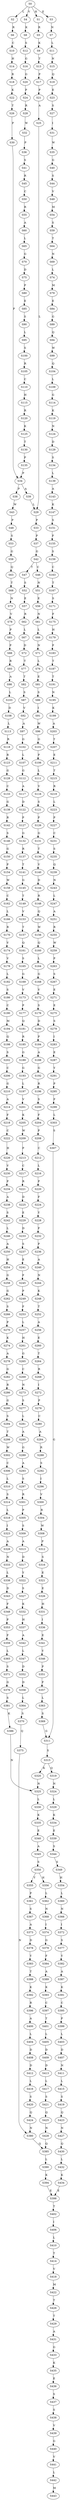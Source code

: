 strict digraph  {
	S0 -> S1 [ label = H ];
	S0 -> S2 [ label = L ];
	S0 -> S3 [ label = E ];
	S0 -> S4 [ label = V ];
	S1 -> S5 [ label = R ];
	S2 -> S6 [ label = R ];
	S3 -> S7 [ label = N ];
	S4 -> S8 [ label = K ];
	S5 -> S9 [ label = K ];
	S6 -> S10 [ label = C ];
	S7 -> S11 [ label = L ];
	S8 -> S12 [ label = S ];
	S9 -> S13 [ label = T ];
	S10 -> S14 [ label = H ];
	S11 -> S15 [ label = N ];
	S12 -> S16 [ label = G ];
	S13 -> S17 [ label = P ];
	S14 -> S18 [ label = R ];
	S15 -> S19 [ label = Q ];
	S16 -> S20 [ label = G ];
	S17 -> S21 [ label = P ];
	S18 -> S22 [ label = K ];
	S19 -> S23 [ label = E ];
	S20 -> S24 [ label = P ];
	S21 -> S25 [ label = A ];
	S22 -> S26 [ label = T ];
	S23 -> S27 [ label = S ];
	S24 -> S28 [ label = R ];
	S25 -> S29 [ label = L ];
	S26 -> S30 [ label = P ];
	S27 -> S31 [ label = I ];
	S28 -> S32 [ label = W ];
	S29 -> S33 [ label = P ];
	S30 -> S34 [ label = P ];
	S31 -> S35 [ label = W ];
	S32 -> S36 [ label = P ];
	S33 -> S37 [ label = P ];
	S34 -> S38 [ label = P ];
	S34 -> S39 [ label = A ];
	S35 -> S40 [ label = G ];
	S36 -> S41 [ label = S ];
	S37 -> S42 [ label = G ];
	S38 -> S43 [ label = W ];
	S39 -> S29 [ label = L ];
	S40 -> S44 [ label = S ];
	S41 -> S45 [ label = R ];
	S42 -> S46 [ label = C ];
	S42 -> S47 [ label = T ];
	S43 -> S48 [ label = P ];
	S44 -> S49 [ label = V ];
	S45 -> S50 [ label = C ];
	S46 -> S51 [ label = N ];
	S47 -> S52 [ label = S ];
	S48 -> S53 [ label = S ];
	S49 -> S54 [ label = M ];
	S50 -> S55 [ label = R ];
	S51 -> S56 [ label = E ];
	S52 -> S57 [ label = E ];
	S53 -> S58 [ label = G ];
	S54 -> S59 [ label = S ];
	S55 -> S60 [ label = A ];
	S56 -> S61 [ label = N ];
	S57 -> S62 [ label = R ];
	S58 -> S63 [ label = Q ];
	S59 -> S64 [ label = T ];
	S60 -> S65 [ label = L ];
	S61 -> S66 [ label = L ];
	S62 -> S67 [ label = L ];
	S63 -> S68 [ label = T ];
	S64 -> S69 [ label = N ];
	S65 -> S70 [ label = G ];
	S66 -> S71 [ label = N ];
	S67 -> S72 [ label = D ];
	S68 -> S73 [ label = N ];
	S69 -> S74 [ label = L ];
	S70 -> S75 [ label = D ];
	S71 -> S76 [ label = L ];
	S72 -> S77 [ label = T ];
	S73 -> S78 [ label = V ];
	S74 -> S79 [ label = M ];
	S75 -> S80 [ label = P ];
	S76 -> S81 [ label = E ];
	S77 -> S82 [ label = T ];
	S78 -> S83 [ label = P ];
	S79 -> S84 [ label = E ];
	S80 -> S85 [ label = E ];
	S81 -> S86 [ label = S ];
	S82 -> S87 [ label = S ];
	S83 -> S88 [ label = P ];
	S84 -> S89 [ label = G ];
	S85 -> S90 [ label = S ];
	S86 -> S91 [ label = I ];
	S87 -> S92 [ label = V ];
	S88 -> S93 [ label = R ];
	S89 -> S94 [ label = Q ];
	S90 -> S95 [ label = L ];
	S91 -> S96 [ label = W ];
	S92 -> S97 [ label = A ];
	S93 -> S98 [ label = A ];
	S94 -> S99 [ label = W ];
	S95 -> S100 [ label = S ];
	S96 -> S101 [ label = G ];
	S97 -> S102 [ label = G ];
	S98 -> S103 [ label = L ];
	S99 -> S104 [ label = Q ];
	S100 -> S105 [ label = R ];
	S101 -> S106 [ label = P ];
	S102 -> S107 [ label = L ];
	S103 -> S108 [ label = D ];
	S104 -> S109 [ label = L ];
	S105 -> S110 [ label = C ];
	S106 -> S111 [ label = L ];
	S107 -> S112 [ label = G ];
	S108 -> S113 [ label = L ];
	S109 -> S114 [ label = G ];
	S110 -> S115 [ label = H ];
	S111 -> S116 [ label = V ];
	S112 -> S117 [ label = A ];
	S113 -> S118 [ label = R ];
	S114 -> S119 [ label = K ];
	S115 -> S120 [ label = R ];
	S116 -> S121 [ label = S ];
	S117 -> S122 [ label = D ];
	S118 -> S123 [ label = R ];
	S119 -> S124 [ label = N ];
	S120 -> S125 [ label = K ];
	S121 -> S126 [ label = P ];
	S122 -> S127 [ label = P ];
	S123 -> S128 [ label = G ];
	S124 -> S129 [ label = D ];
	S125 -> S130 [ label = T ];
	S126 -> S131 [ label = G ];
	S127 -> S132 [ label = G ];
	S128 -> S133 [ label = C ];
	S129 -> S134 [ label = S ];
	S130 -> S135 [ label = P ];
	S131 -> S136 [ label = T ];
	S132 -> S137 [ label = R ];
	S133 -> S138 [ label = G ];
	S134 -> S139 [ label = L ];
	S135 -> S34 [ label = P ];
	S136 -> S140 [ label = V ];
	S137 -> S141 [ label = T ];
	S138 -> S142 [ label = R ];
	S139 -> S143 [ label = A ];
	S140 -> S144 [ label = D ];
	S141 -> S145 [ label = G ];
	S142 -> S146 [ label = S ];
	S143 -> S147 [ label = K ];
	S144 -> S148 [ label = R ];
	S145 -> S149 [ label = T ];
	S146 -> S150 [ label = G ];
	S147 -> S151 [ label = S ];
	S148 -> S152 [ label = Q ];
	S149 -> S153 [ label = V ];
	S150 -> S154 [ label = P ];
	S151 -> S155 [ label = F ];
	S152 -> S156 [ label = W ];
	S153 -> S157 [ label = T ];
	S154 -> S158 [ label = W ];
	S155 -> S159 [ label = S ];
	S156 -> S160 [ label = Q ];
	S157 -> S161 [ label = Q ];
	S158 -> S162 [ label = C ];
	S159 -> S163 [ label = C ];
	S160 -> S164 [ label = L ];
	S161 -> S165 [ label = S ];
	S162 -> S166 [ label = L ];
	S163 -> S167 [ label = T ];
	S164 -> S168 [ label = G ];
	S165 -> S169 [ label = G ];
	S166 -> S170 [ label = R ];
	S167 -> S171 [ label = S ];
	S168 -> S172 [ label = V ];
	S169 -> S173 [ label = V ];
	S170 -> S174 [ label = V ];
	S171 -> S175 [ label = F ];
	S172 -> S176 [ label = S ];
	S173 -> S177 [ label = P ];
	S174 -> S178 [ label = V ];
	S175 -> S179 [ label = H ];
	S176 -> S180 [ label = D ];
	S177 -> S181 [ label = Q ];
	S178 -> S182 [ label = L ];
	S179 -> S183 [ label = F ];
	S180 -> S184 [ label = P ];
	S181 -> S185 [ label = R ];
	S182 -> S186 [ label = S ];
	S183 -> S187 [ label = T ];
	S184 -> S188 [ label = A ];
	S185 -> S189 [ label = G ];
	S186 -> S190 [ label = C ];
	S187 -> S191 [ label = T ];
	S188 -> S192 [ label = G ];
	S189 -> S193 [ label = G ];
	S190 -> S194 [ label = M ];
	S191 -> S195 [ label = N ];
	S192 -> S196 [ label = R ];
	S193 -> S197 [ label = L ];
	S194 -> S198 [ label = Q ];
	S195 -> S199 [ label = K ];
	S196 -> S200 [ label = S ];
	S197 -> S201 [ label = V ];
	S198 -> S202 [ label = S ];
	S199 -> S203 [ label = A ];
	S200 -> S204 [ label = F ];
	S201 -> S205 [ label = K ];
	S202 -> S206 [ label = C ];
	S203 -> S207 [ label = T ];
	S204 -> S208 [ label = P ];
	S205 -> S209 [ label = W ];
	S206 -> S210 [ label = G ];
	S207 -> S211 [ label = E ];
	S208 -> S212 [ label = C ];
	S209 -> S213 [ label = P ];
	S210 -> S214 [ label = A ];
	S211 -> S215 [ label = T ];
	S212 -> S216 [ label = L ];
	S213 -> S217 [ label = C ];
	S214 -> S218 [ label = F ];
	S215 -> S219 [ label = R ];
	S216 -> S220 [ label = P ];
	S217 -> S221 [ label = R ];
	S218 -> S222 [ label = C ];
	S219 -> S223 [ label = L ];
	S220 -> S224 [ label = F ];
	S221 -> S225 [ label = D ];
	S222 -> S226 [ label = H ];
	S223 -> S227 [ label = P ];
	S224 -> S228 [ label = Y ];
	S225 -> S229 [ label = E ];
	S226 -> S230 [ label = V ];
	S227 -> S231 [ label = C ];
	S228 -> S232 [ label = F ];
	S229 -> S233 [ label = D ];
	S230 -> S234 [ label = P ];
	S231 -> S235 [ label = S ];
	S232 -> S236 [ label = P ];
	S233 -> S237 [ label = S ];
	S234 -> S238 [ label = A ];
	S235 -> S239 [ label = Q ];
	S236 -> S240 [ label = A ];
	S237 -> S241 [ label = E ];
	S238 -> S242 [ label = S ];
	S239 -> S243 [ label = N ];
	S240 -> S244 [ label = N ];
	S241 -> S245 [ label = F ];
	S242 -> S246 [ label = L ];
	S243 -> S247 [ label = L ];
	S244 -> S248 [ label = K ];
	S245 -> S249 [ label = P ];
	S246 -> S250 [ label = A ];
	S247 -> S251 [ label = A ];
	S248 -> S252 [ label = T ];
	S249 -> S253 [ label = F ];
	S250 -> S254 [ label = H ];
	S251 -> S255 [ label = R ];
	S252 -> S256 [ label = A ];
	S253 -> S257 [ label = L ];
	S254 -> S258 [ label = G ];
	S255 -> S259 [ label = W ];
	S256 -> S260 [ label = E ];
	S257 -> S261 [ label = H ];
	S258 -> S262 [ label = G ];
	S259 -> S263 [ label = P ];
	S260 -> S264 [ label = T ];
	S261 -> S265 [ label = G ];
	S262 -> S266 [ label = S ];
	S263 -> S267 [ label = S ];
	S264 -> S268 [ label = R ];
	S265 -> S269 [ label = C ];
	S266 -> S270 [ label = P ];
	S267 -> S271 [ label = E ];
	S268 -> S272 [ label = I ];
	S269 -> S273 [ label = N ];
	S270 -> S274 [ label = K ];
	S271 -> S275 [ label = E ];
	S272 -> S276 [ label = P ];
	S273 -> S277 [ label = S ];
	S274 -> S278 [ label = A ];
	S275 -> S279 [ label = S ];
	S276 -> S280 [ label = C ];
	S277 -> S281 [ label = L ];
	S278 -> S282 [ label = G ];
	S279 -> S283 [ label = I ];
	S280 -> S284 [ label = A ];
	S281 -> S285 [ label = A ];
	S282 -> S286 [ label = R ];
	S283 -> S287 [ label = E ];
	S284 -> S288 [ label = R ];
	S285 -> S289 [ label = G ];
	S286 -> S290 [ label = G ];
	S287 -> S291 [ label = Y ];
	S288 -> S292 [ label = S ];
	S289 -> S293 [ label = A ];
	S290 -> S294 [ label = S ];
	S291 -> S295 [ label = P ];
	S292 -> S296 [ label = I ];
	S293 -> S297 [ label = S ];
	S294 -> S298 [ label = T ];
	S295 -> S299 [ label = F ];
	S296 -> S300 [ label = V ];
	S297 -> S301 [ label = R ];
	S298 -> S302 [ label = W ];
	S299 -> S303 [ label = L ];
	S300 -> S304 [ label = R ];
	S301 -> S305 [ label = P ];
	S302 -> S306 [ label = C ];
	S303 -> S307 [ label = S ];
	S304 -> S308 [ label = W ];
	S305 -> S309 [ label = S ];
	S306 -> S310 [ label = L ];
	S307 -> S311 [ label = G ];
	S308 -> S312 [ label = P ];
	S309 -> S313 [ label = A ];
	S310 -> S314 [ label = S ];
	S311 -> S315 [ label = S ];
	S312 -> S316 [ label = S ];
	S313 -> S317 [ label = D ];
	S314 -> S318 [ label = L ];
	S315 -> S319 [ label = Q ];
	S315 -> S320 [ label = K ];
	S316 -> S321 [ label = E ];
	S317 -> S322 [ label = Y ];
	S318 -> S323 [ label = I ];
	S319 -> S324 [ label = N ];
	S320 -> S325 [ label = N ];
	S321 -> S326 [ label = E ];
	S322 -> S327 [ label = S ];
	S323 -> S328 [ label = A ];
	S324 -> S329 [ label = L ];
	S325 -> S330 [ label = L ];
	S326 -> S331 [ label = H ];
	S327 -> S332 [ label = K ];
	S328 -> S333 [ label = N ];
	S329 -> S334 [ label = K ];
	S330 -> S335 [ label = K ];
	S331 -> S336 [ label = I ];
	S332 -> S337 [ label = H ];
	S333 -> S338 [ label = L ];
	S334 -> S339 [ label = E ];
	S335 -> S340 [ label = E ];
	S336 -> S341 [ label = E ];
	S337 -> S342 [ label = A ];
	S338 -> S343 [ label = D ];
	S339 -> S344 [ label = S ];
	S340 -> S345 [ label = A ];
	S341 -> S346 [ label = Y ];
	S342 -> S347 [ label = L ];
	S343 -> S348 [ label = F ];
	S344 -> S349 [ label = S ];
	S345 -> S350 [ label = S ];
	S346 -> S351 [ label = P ];
	S347 -> S352 [ label = D ];
	S348 -> S353 [ label = P ];
	S349 -> S354 [ label = H ];
	S350 -> S355 [ label = Y ];
	S350 -> S356 [ label = H ];
	S351 -> S357 [ label = F ];
	S352 -> S358 [ label = D ];
	S353 -> S359 [ label = F ];
	S354 -> S360 [ label = L ];
	S355 -> S361 [ label = P ];
	S356 -> S362 [ label = L ];
	S357 -> S363 [ label = L ];
	S358 -> S364 [ label = L ];
	S359 -> S365 [ label = L ];
	S360 -> S366 [ label = N ];
	S361 -> S367 [ label = S ];
	S362 -> S368 [ label = N ];
	S363 -> S369 [ label = S ];
	S364 -> S370 [ label = S ];
	S365 -> S371 [ label = S ];
	S366 -> S372 [ label = I ];
	S367 -> S373 [ label = A ];
	S368 -> S374 [ label = I ];
	S369 -> S311 [ label = G ];
	S370 -> S375 [ label = Q ];
	S371 -> S376 [ label = G ];
	S372 -> S377 [ label = S ];
	S373 -> S378 [ label = D ];
	S374 -> S379 [ label = G ];
	S375 -> S380 [ label = N ];
	S376 -> S381 [ label = S ];
	S377 -> S382 [ label = Y ];
	S378 -> S383 [ label = Y ];
	S379 -> S384 [ label = F ];
	S380 -> S385 [ label = Q ];
	S381 -> S386 [ label = K ];
	S382 -> S387 [ label = A ];
	S383 -> S388 [ label = T ];
	S384 -> S389 [ label = A ];
	S385 -> S390 [ label = L ];
	S386 -> S325 [ label = N ];
	S387 -> S391 [ label = K ];
	S388 -> S392 [ label = K ];
	S389 -> S393 [ label = K ];
	S390 -> S394 [ label = K ];
	S391 -> S395 [ label = C ];
	S392 -> S396 [ label = R ];
	S393 -> S397 [ label = C ];
	S394 -> S398 [ label = E ];
	S395 -> S399 [ label = P ];
	S396 -> S400 [ label = A ];
	S397 -> S401 [ label = T ];
	S398 -> S402 [ label = T ];
	S399 -> S403 [ label = L ];
	S400 -> S404 [ label = L ];
	S401 -> S405 [ label = L ];
	S402 -> S406 [ label = I ];
	S403 -> S407 [ label = D ];
	S404 -> S408 [ label = D ];
	S405 -> S409 [ label = D ];
	S406 -> S410 [ label = L ];
	S407 -> S411 [ label = N ];
	S408 -> S412 [ label = D ];
	S409 -> S413 [ label = D ];
	S410 -> S414 [ label = T ];
	S411 -> S415 [ label = L ];
	S412 -> S416 [ label = L ];
	S413 -> S417 [ label = L ];
	S414 -> S418 [ label = V ];
	S415 -> S419 [ label = S ];
	S416 -> S420 [ label = S ];
	S417 -> S421 [ label = S ];
	S418 -> S422 [ label = M ];
	S419 -> S423 [ label = Q ];
	S420 -> S424 [ label = Q ];
	S421 -> S425 [ label = Q ];
	S422 -> S426 [ label = T ];
	S423 -> S427 [ label = N ];
	S424 -> S380 [ label = N ];
	S425 -> S428 [ label = N ];
	S426 -> S429 [ label = T ];
	S427 -> S430 [ label = Q ];
	S428 -> S385 [ label = Q ];
	S429 -> S431 [ label = A ];
	S430 -> S432 [ label = L ];
	S431 -> S433 [ label = G ];
	S432 -> S434 [ label = K ];
	S433 -> S435 [ label = K ];
	S434 -> S398 [ label = E ];
	S435 -> S436 [ label = E ];
	S436 -> S437 [ label = S ];
	S437 -> S438 [ label = S ];
	S438 -> S439 [ label = V ];
	S439 -> S440 [ label = G ];
	S440 -> S441 [ label = V ];
	S441 -> S442 [ label = L ];
	S442 -> S443 [ label = M ];
}
